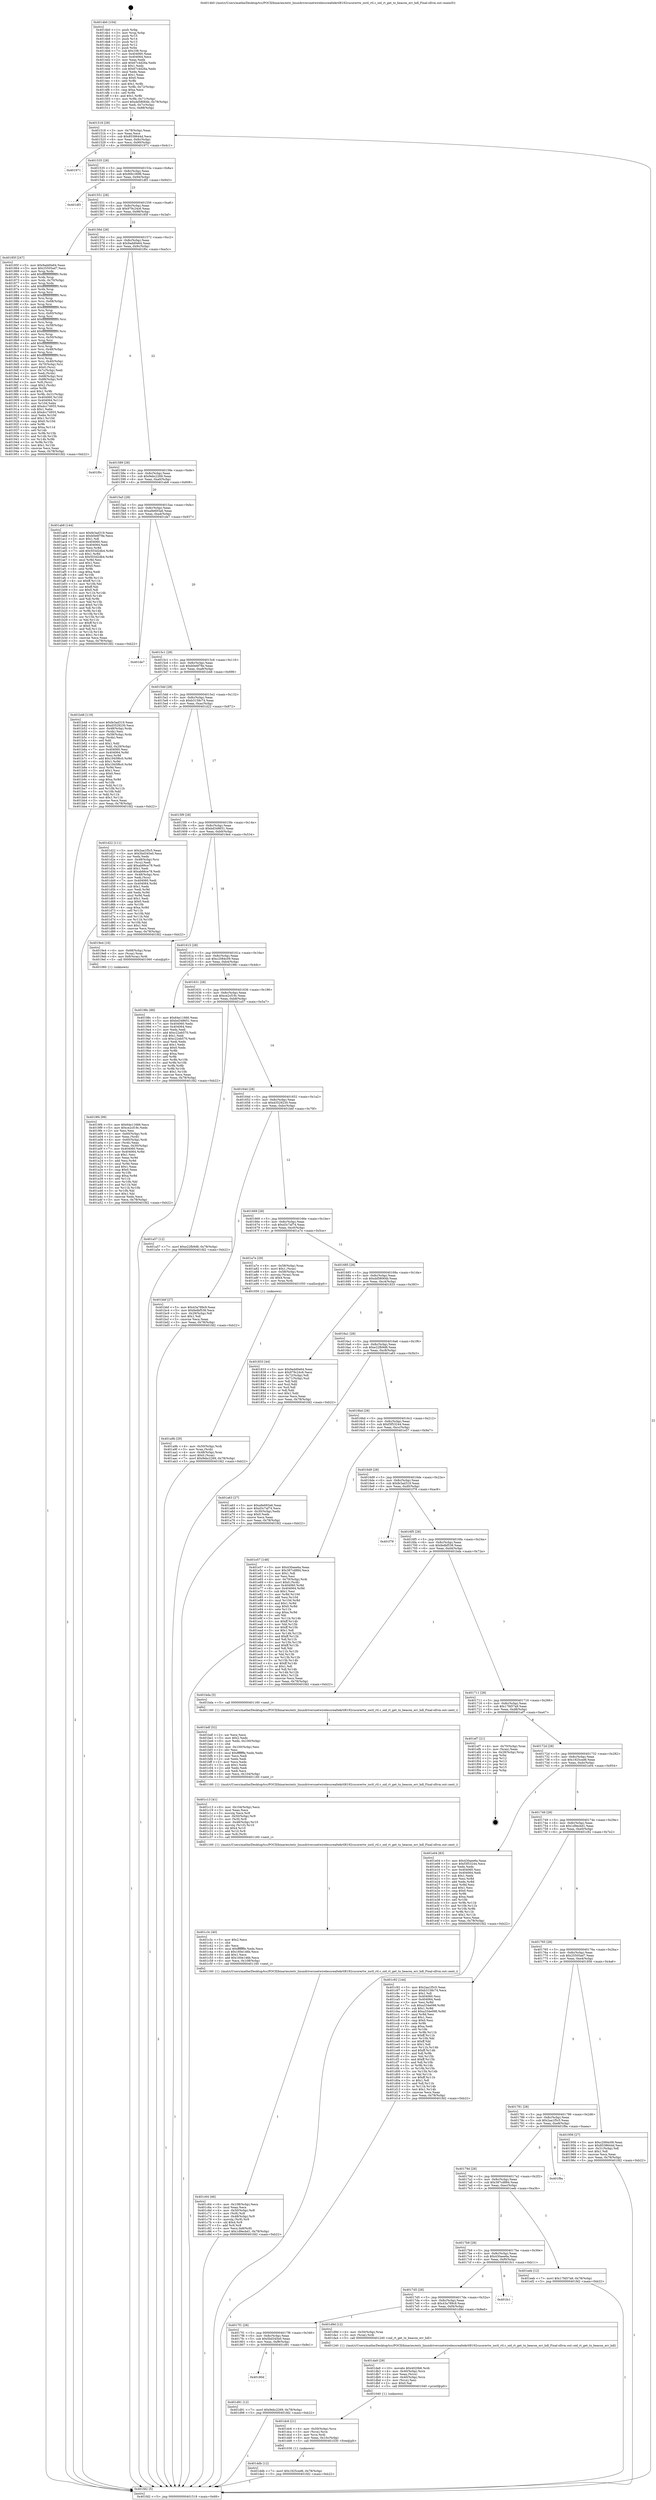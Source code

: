digraph "0x4014b0" {
  label = "0x4014b0 (/mnt/c/Users/mathe/Desktop/tcc/POCII/binaries/extr_linuxdriversnetwirelessrealtekrtl8192cucorertw_ioctl_rtl.c_oid_rt_get_tx_beacon_err_hdl_Final-ollvm.out::main(0))"
  labelloc = "t"
  node[shape=record]

  Entry [label="",width=0.3,height=0.3,shape=circle,fillcolor=black,style=filled]
  "0x401518" [label="{
     0x401518 [29]\l
     | [instrs]\l
     &nbsp;&nbsp;0x401518 \<+3\>: mov -0x78(%rbp),%eax\l
     &nbsp;&nbsp;0x40151b \<+2\>: mov %eax,%ecx\l
     &nbsp;&nbsp;0x40151d \<+6\>: sub $0x8538644d,%ecx\l
     &nbsp;&nbsp;0x401523 \<+6\>: mov %eax,-0x8c(%rbp)\l
     &nbsp;&nbsp;0x401529 \<+6\>: mov %ecx,-0x90(%rbp)\l
     &nbsp;&nbsp;0x40152f \<+6\>: je 0000000000401971 \<main+0x4c1\>\l
  }"]
  "0x401971" [label="{
     0x401971\l
  }", style=dashed]
  "0x401535" [label="{
     0x401535 [28]\l
     | [instrs]\l
     &nbsp;&nbsp;0x401535 \<+5\>: jmp 000000000040153a \<main+0x8a\>\l
     &nbsp;&nbsp;0x40153a \<+6\>: mov -0x8c(%rbp),%eax\l
     &nbsp;&nbsp;0x401540 \<+5\>: sub $0x90b190f6,%eax\l
     &nbsp;&nbsp;0x401545 \<+6\>: mov %eax,-0x94(%rbp)\l
     &nbsp;&nbsp;0x40154b \<+6\>: je 0000000000401df3 \<main+0x943\>\l
  }"]
  Exit [label="",width=0.3,height=0.3,shape=circle,fillcolor=black,style=filled,peripheries=2]
  "0x401df3" [label="{
     0x401df3\l
  }", style=dashed]
  "0x401551" [label="{
     0x401551 [28]\l
     | [instrs]\l
     &nbsp;&nbsp;0x401551 \<+5\>: jmp 0000000000401556 \<main+0xa6\>\l
     &nbsp;&nbsp;0x401556 \<+6\>: mov -0x8c(%rbp),%eax\l
     &nbsp;&nbsp;0x40155c \<+5\>: sub $0x979c24c6,%eax\l
     &nbsp;&nbsp;0x401561 \<+6\>: mov %eax,-0x98(%rbp)\l
     &nbsp;&nbsp;0x401567 \<+6\>: je 000000000040185f \<main+0x3af\>\l
  }"]
  "0x401ddb" [label="{
     0x401ddb [12]\l
     | [instrs]\l
     &nbsp;&nbsp;0x401ddb \<+7\>: movl $0x1925ced6,-0x78(%rbp)\l
     &nbsp;&nbsp;0x401de2 \<+5\>: jmp 0000000000401fd2 \<main+0xb22\>\l
  }"]
  "0x40185f" [label="{
     0x40185f [247]\l
     | [instrs]\l
     &nbsp;&nbsp;0x40185f \<+5\>: mov $0x9add0e64,%eax\l
     &nbsp;&nbsp;0x401864 \<+5\>: mov $0x25505ad7,%ecx\l
     &nbsp;&nbsp;0x401869 \<+3\>: mov %rsp,%rdx\l
     &nbsp;&nbsp;0x40186c \<+4\>: add $0xfffffffffffffff0,%rdx\l
     &nbsp;&nbsp;0x401870 \<+3\>: mov %rdx,%rsp\l
     &nbsp;&nbsp;0x401873 \<+4\>: mov %rdx,-0x70(%rbp)\l
     &nbsp;&nbsp;0x401877 \<+3\>: mov %rsp,%rdx\l
     &nbsp;&nbsp;0x40187a \<+4\>: add $0xfffffffffffffff0,%rdx\l
     &nbsp;&nbsp;0x40187e \<+3\>: mov %rdx,%rsp\l
     &nbsp;&nbsp;0x401881 \<+3\>: mov %rsp,%rsi\l
     &nbsp;&nbsp;0x401884 \<+4\>: add $0xfffffffffffffff0,%rsi\l
     &nbsp;&nbsp;0x401888 \<+3\>: mov %rsi,%rsp\l
     &nbsp;&nbsp;0x40188b \<+4\>: mov %rsi,-0x68(%rbp)\l
     &nbsp;&nbsp;0x40188f \<+3\>: mov %rsp,%rsi\l
     &nbsp;&nbsp;0x401892 \<+4\>: add $0xfffffffffffffff0,%rsi\l
     &nbsp;&nbsp;0x401896 \<+3\>: mov %rsi,%rsp\l
     &nbsp;&nbsp;0x401899 \<+4\>: mov %rsi,-0x60(%rbp)\l
     &nbsp;&nbsp;0x40189d \<+3\>: mov %rsp,%rsi\l
     &nbsp;&nbsp;0x4018a0 \<+4\>: add $0xfffffffffffffff0,%rsi\l
     &nbsp;&nbsp;0x4018a4 \<+3\>: mov %rsi,%rsp\l
     &nbsp;&nbsp;0x4018a7 \<+4\>: mov %rsi,-0x58(%rbp)\l
     &nbsp;&nbsp;0x4018ab \<+3\>: mov %rsp,%rsi\l
     &nbsp;&nbsp;0x4018ae \<+4\>: add $0xfffffffffffffff0,%rsi\l
     &nbsp;&nbsp;0x4018b2 \<+3\>: mov %rsi,%rsp\l
     &nbsp;&nbsp;0x4018b5 \<+4\>: mov %rsi,-0x50(%rbp)\l
     &nbsp;&nbsp;0x4018b9 \<+3\>: mov %rsp,%rsi\l
     &nbsp;&nbsp;0x4018bc \<+4\>: add $0xfffffffffffffff0,%rsi\l
     &nbsp;&nbsp;0x4018c0 \<+3\>: mov %rsi,%rsp\l
     &nbsp;&nbsp;0x4018c3 \<+4\>: mov %rsi,-0x48(%rbp)\l
     &nbsp;&nbsp;0x4018c7 \<+3\>: mov %rsp,%rsi\l
     &nbsp;&nbsp;0x4018ca \<+4\>: add $0xfffffffffffffff0,%rsi\l
     &nbsp;&nbsp;0x4018ce \<+3\>: mov %rsi,%rsp\l
     &nbsp;&nbsp;0x4018d1 \<+4\>: mov %rsi,-0x40(%rbp)\l
     &nbsp;&nbsp;0x4018d5 \<+4\>: mov -0x70(%rbp),%rsi\l
     &nbsp;&nbsp;0x4018d9 \<+6\>: movl $0x0,(%rsi)\l
     &nbsp;&nbsp;0x4018df \<+3\>: mov -0x7c(%rbp),%edi\l
     &nbsp;&nbsp;0x4018e2 \<+2\>: mov %edi,(%rdx)\l
     &nbsp;&nbsp;0x4018e4 \<+4\>: mov -0x68(%rbp),%rsi\l
     &nbsp;&nbsp;0x4018e8 \<+7\>: mov -0x88(%rbp),%r8\l
     &nbsp;&nbsp;0x4018ef \<+3\>: mov %r8,(%rsi)\l
     &nbsp;&nbsp;0x4018f2 \<+3\>: cmpl $0x2,(%rdx)\l
     &nbsp;&nbsp;0x4018f5 \<+4\>: setne %r9b\l
     &nbsp;&nbsp;0x4018f9 \<+4\>: and $0x1,%r9b\l
     &nbsp;&nbsp;0x4018fd \<+4\>: mov %r9b,-0x31(%rbp)\l
     &nbsp;&nbsp;0x401901 \<+8\>: mov 0x404060,%r10d\l
     &nbsp;&nbsp;0x401909 \<+8\>: mov 0x404064,%r11d\l
     &nbsp;&nbsp;0x401911 \<+3\>: mov %r10d,%ebx\l
     &nbsp;&nbsp;0x401914 \<+6\>: add $0xdcc74955,%ebx\l
     &nbsp;&nbsp;0x40191a \<+3\>: sub $0x1,%ebx\l
     &nbsp;&nbsp;0x40191d \<+6\>: sub $0xdcc74955,%ebx\l
     &nbsp;&nbsp;0x401923 \<+4\>: imul %ebx,%r10d\l
     &nbsp;&nbsp;0x401927 \<+4\>: and $0x1,%r10d\l
     &nbsp;&nbsp;0x40192b \<+4\>: cmp $0x0,%r10d\l
     &nbsp;&nbsp;0x40192f \<+4\>: sete %r9b\l
     &nbsp;&nbsp;0x401933 \<+4\>: cmp $0xa,%r11d\l
     &nbsp;&nbsp;0x401937 \<+4\>: setl %r14b\l
     &nbsp;&nbsp;0x40193b \<+3\>: mov %r9b,%r15b\l
     &nbsp;&nbsp;0x40193e \<+3\>: and %r14b,%r15b\l
     &nbsp;&nbsp;0x401941 \<+3\>: xor %r14b,%r9b\l
     &nbsp;&nbsp;0x401944 \<+3\>: or %r9b,%r15b\l
     &nbsp;&nbsp;0x401947 \<+4\>: test $0x1,%r15b\l
     &nbsp;&nbsp;0x40194b \<+3\>: cmovne %ecx,%eax\l
     &nbsp;&nbsp;0x40194e \<+3\>: mov %eax,-0x78(%rbp)\l
     &nbsp;&nbsp;0x401951 \<+5\>: jmp 0000000000401fd2 \<main+0xb22\>\l
  }"]
  "0x40156d" [label="{
     0x40156d [28]\l
     | [instrs]\l
     &nbsp;&nbsp;0x40156d \<+5\>: jmp 0000000000401572 \<main+0xc2\>\l
     &nbsp;&nbsp;0x401572 \<+6\>: mov -0x8c(%rbp),%eax\l
     &nbsp;&nbsp;0x401578 \<+5\>: sub $0x9add0e64,%eax\l
     &nbsp;&nbsp;0x40157d \<+6\>: mov %eax,-0x9c(%rbp)\l
     &nbsp;&nbsp;0x401583 \<+6\>: je 0000000000401f0c \<main+0xa5c\>\l
  }"]
  "0x401dc6" [label="{
     0x401dc6 [21]\l
     | [instrs]\l
     &nbsp;&nbsp;0x401dc6 \<+4\>: mov -0x50(%rbp),%rcx\l
     &nbsp;&nbsp;0x401dca \<+3\>: mov (%rcx),%rcx\l
     &nbsp;&nbsp;0x401dcd \<+3\>: mov %rcx,%rdi\l
     &nbsp;&nbsp;0x401dd0 \<+6\>: mov %eax,-0x10c(%rbp)\l
     &nbsp;&nbsp;0x401dd6 \<+5\>: call 0000000000401030 \<free@plt\>\l
     | [calls]\l
     &nbsp;&nbsp;0x401030 \{1\} (unknown)\l
  }"]
  "0x401f0c" [label="{
     0x401f0c\l
  }", style=dashed]
  "0x401589" [label="{
     0x401589 [28]\l
     | [instrs]\l
     &nbsp;&nbsp;0x401589 \<+5\>: jmp 000000000040158e \<main+0xde\>\l
     &nbsp;&nbsp;0x40158e \<+6\>: mov -0x8c(%rbp),%eax\l
     &nbsp;&nbsp;0x401594 \<+5\>: sub $0x9ebc2269,%eax\l
     &nbsp;&nbsp;0x401599 \<+6\>: mov %eax,-0xa0(%rbp)\l
     &nbsp;&nbsp;0x40159f \<+6\>: je 0000000000401ab8 \<main+0x608\>\l
  }"]
  "0x401da9" [label="{
     0x401da9 [29]\l
     | [instrs]\l
     &nbsp;&nbsp;0x401da9 \<+10\>: movabs $0x4020b6,%rdi\l
     &nbsp;&nbsp;0x401db3 \<+4\>: mov -0x40(%rbp),%rcx\l
     &nbsp;&nbsp;0x401db7 \<+2\>: mov %eax,(%rcx)\l
     &nbsp;&nbsp;0x401db9 \<+4\>: mov -0x40(%rbp),%rcx\l
     &nbsp;&nbsp;0x401dbd \<+2\>: mov (%rcx),%esi\l
     &nbsp;&nbsp;0x401dbf \<+2\>: mov $0x0,%al\l
     &nbsp;&nbsp;0x401dc1 \<+5\>: call 0000000000401040 \<printf@plt\>\l
     | [calls]\l
     &nbsp;&nbsp;0x401040 \{1\} (unknown)\l
  }"]
  "0x401ab8" [label="{
     0x401ab8 [144]\l
     | [instrs]\l
     &nbsp;&nbsp;0x401ab8 \<+5\>: mov $0xfe3ad319,%eax\l
     &nbsp;&nbsp;0x401abd \<+5\>: mov $0xb0e6f78e,%ecx\l
     &nbsp;&nbsp;0x401ac2 \<+2\>: mov $0x1,%dl\l
     &nbsp;&nbsp;0x401ac4 \<+7\>: mov 0x404060,%esi\l
     &nbsp;&nbsp;0x401acb \<+7\>: mov 0x404064,%edi\l
     &nbsp;&nbsp;0x401ad2 \<+3\>: mov %esi,%r8d\l
     &nbsp;&nbsp;0x401ad5 \<+7\>: add $0x503d2db4,%r8d\l
     &nbsp;&nbsp;0x401adc \<+4\>: sub $0x1,%r8d\l
     &nbsp;&nbsp;0x401ae0 \<+7\>: sub $0x503d2db4,%r8d\l
     &nbsp;&nbsp;0x401ae7 \<+4\>: imul %r8d,%esi\l
     &nbsp;&nbsp;0x401aeb \<+3\>: and $0x1,%esi\l
     &nbsp;&nbsp;0x401aee \<+3\>: cmp $0x0,%esi\l
     &nbsp;&nbsp;0x401af1 \<+4\>: sete %r9b\l
     &nbsp;&nbsp;0x401af5 \<+3\>: cmp $0xa,%edi\l
     &nbsp;&nbsp;0x401af8 \<+4\>: setl %r10b\l
     &nbsp;&nbsp;0x401afc \<+3\>: mov %r9b,%r11b\l
     &nbsp;&nbsp;0x401aff \<+4\>: xor $0xff,%r11b\l
     &nbsp;&nbsp;0x401b03 \<+3\>: mov %r10b,%bl\l
     &nbsp;&nbsp;0x401b06 \<+3\>: xor $0xff,%bl\l
     &nbsp;&nbsp;0x401b09 \<+3\>: xor $0x0,%dl\l
     &nbsp;&nbsp;0x401b0c \<+3\>: mov %r11b,%r14b\l
     &nbsp;&nbsp;0x401b0f \<+4\>: and $0x0,%r14b\l
     &nbsp;&nbsp;0x401b13 \<+3\>: and %dl,%r9b\l
     &nbsp;&nbsp;0x401b16 \<+3\>: mov %bl,%r15b\l
     &nbsp;&nbsp;0x401b19 \<+4\>: and $0x0,%r15b\l
     &nbsp;&nbsp;0x401b1d \<+3\>: and %dl,%r10b\l
     &nbsp;&nbsp;0x401b20 \<+3\>: or %r9b,%r14b\l
     &nbsp;&nbsp;0x401b23 \<+3\>: or %r10b,%r15b\l
     &nbsp;&nbsp;0x401b26 \<+3\>: xor %r15b,%r14b\l
     &nbsp;&nbsp;0x401b29 \<+3\>: or %bl,%r11b\l
     &nbsp;&nbsp;0x401b2c \<+4\>: xor $0xff,%r11b\l
     &nbsp;&nbsp;0x401b30 \<+3\>: or $0x0,%dl\l
     &nbsp;&nbsp;0x401b33 \<+3\>: and %dl,%r11b\l
     &nbsp;&nbsp;0x401b36 \<+3\>: or %r11b,%r14b\l
     &nbsp;&nbsp;0x401b39 \<+4\>: test $0x1,%r14b\l
     &nbsp;&nbsp;0x401b3d \<+3\>: cmovne %ecx,%eax\l
     &nbsp;&nbsp;0x401b40 \<+3\>: mov %eax,-0x78(%rbp)\l
     &nbsp;&nbsp;0x401b43 \<+5\>: jmp 0000000000401fd2 \<main+0xb22\>\l
  }"]
  "0x4015a5" [label="{
     0x4015a5 [28]\l
     | [instrs]\l
     &nbsp;&nbsp;0x4015a5 \<+5\>: jmp 00000000004015aa \<main+0xfa\>\l
     &nbsp;&nbsp;0x4015aa \<+6\>: mov -0x8c(%rbp),%eax\l
     &nbsp;&nbsp;0x4015b0 \<+5\>: sub $0xa9e693a6,%eax\l
     &nbsp;&nbsp;0x4015b5 \<+6\>: mov %eax,-0xa4(%rbp)\l
     &nbsp;&nbsp;0x4015bb \<+6\>: je 0000000000401de7 \<main+0x937\>\l
  }"]
  "0x40180d" [label="{
     0x40180d\l
  }", style=dashed]
  "0x401de7" [label="{
     0x401de7\l
  }", style=dashed]
  "0x4015c1" [label="{
     0x4015c1 [28]\l
     | [instrs]\l
     &nbsp;&nbsp;0x4015c1 \<+5\>: jmp 00000000004015c6 \<main+0x116\>\l
     &nbsp;&nbsp;0x4015c6 \<+6\>: mov -0x8c(%rbp),%eax\l
     &nbsp;&nbsp;0x4015cc \<+5\>: sub $0xb0e6f78e,%eax\l
     &nbsp;&nbsp;0x4015d1 \<+6\>: mov %eax,-0xa8(%rbp)\l
     &nbsp;&nbsp;0x4015d7 \<+6\>: je 0000000000401b48 \<main+0x698\>\l
  }"]
  "0x401d91" [label="{
     0x401d91 [12]\l
     | [instrs]\l
     &nbsp;&nbsp;0x401d91 \<+7\>: movl $0x9ebc2269,-0x78(%rbp)\l
     &nbsp;&nbsp;0x401d98 \<+5\>: jmp 0000000000401fd2 \<main+0xb22\>\l
  }"]
  "0x401b48" [label="{
     0x401b48 [119]\l
     | [instrs]\l
     &nbsp;&nbsp;0x401b48 \<+5\>: mov $0xfe3ad319,%eax\l
     &nbsp;&nbsp;0x401b4d \<+5\>: mov $0xd3529230,%ecx\l
     &nbsp;&nbsp;0x401b52 \<+4\>: mov -0x48(%rbp),%rdx\l
     &nbsp;&nbsp;0x401b56 \<+2\>: mov (%rdx),%esi\l
     &nbsp;&nbsp;0x401b58 \<+4\>: mov -0x58(%rbp),%rdx\l
     &nbsp;&nbsp;0x401b5c \<+2\>: cmp (%rdx),%esi\l
     &nbsp;&nbsp;0x401b5e \<+4\>: setl %dil\l
     &nbsp;&nbsp;0x401b62 \<+4\>: and $0x1,%dil\l
     &nbsp;&nbsp;0x401b66 \<+4\>: mov %dil,-0x29(%rbp)\l
     &nbsp;&nbsp;0x401b6a \<+7\>: mov 0x404060,%esi\l
     &nbsp;&nbsp;0x401b71 \<+8\>: mov 0x404064,%r8d\l
     &nbsp;&nbsp;0x401b79 \<+3\>: mov %esi,%r9d\l
     &nbsp;&nbsp;0x401b7c \<+7\>: add $0x1945f6c0,%r9d\l
     &nbsp;&nbsp;0x401b83 \<+4\>: sub $0x1,%r9d\l
     &nbsp;&nbsp;0x401b87 \<+7\>: sub $0x1945f6c0,%r9d\l
     &nbsp;&nbsp;0x401b8e \<+4\>: imul %r9d,%esi\l
     &nbsp;&nbsp;0x401b92 \<+3\>: and $0x1,%esi\l
     &nbsp;&nbsp;0x401b95 \<+3\>: cmp $0x0,%esi\l
     &nbsp;&nbsp;0x401b98 \<+4\>: sete %dil\l
     &nbsp;&nbsp;0x401b9c \<+4\>: cmp $0xa,%r8d\l
     &nbsp;&nbsp;0x401ba0 \<+4\>: setl %r10b\l
     &nbsp;&nbsp;0x401ba4 \<+3\>: mov %dil,%r11b\l
     &nbsp;&nbsp;0x401ba7 \<+3\>: and %r10b,%r11b\l
     &nbsp;&nbsp;0x401baa \<+3\>: xor %r10b,%dil\l
     &nbsp;&nbsp;0x401bad \<+3\>: or %dil,%r11b\l
     &nbsp;&nbsp;0x401bb0 \<+4\>: test $0x1,%r11b\l
     &nbsp;&nbsp;0x401bb4 \<+3\>: cmovne %ecx,%eax\l
     &nbsp;&nbsp;0x401bb7 \<+3\>: mov %eax,-0x78(%rbp)\l
     &nbsp;&nbsp;0x401bba \<+5\>: jmp 0000000000401fd2 \<main+0xb22\>\l
  }"]
  "0x4015dd" [label="{
     0x4015dd [28]\l
     | [instrs]\l
     &nbsp;&nbsp;0x4015dd \<+5\>: jmp 00000000004015e2 \<main+0x132\>\l
     &nbsp;&nbsp;0x4015e2 \<+6\>: mov -0x8c(%rbp),%eax\l
     &nbsp;&nbsp;0x4015e8 \<+5\>: sub $0xb3158c74,%eax\l
     &nbsp;&nbsp;0x4015ed \<+6\>: mov %eax,-0xac(%rbp)\l
     &nbsp;&nbsp;0x4015f3 \<+6\>: je 0000000000401d22 \<main+0x872\>\l
  }"]
  "0x4017f1" [label="{
     0x4017f1 [28]\l
     | [instrs]\l
     &nbsp;&nbsp;0x4017f1 \<+5\>: jmp 00000000004017f6 \<main+0x346\>\l
     &nbsp;&nbsp;0x4017f6 \<+6\>: mov -0x8c(%rbp),%eax\l
     &nbsp;&nbsp;0x4017fc \<+5\>: sub $0x5bd345e0,%eax\l
     &nbsp;&nbsp;0x401801 \<+6\>: mov %eax,-0xf8(%rbp)\l
     &nbsp;&nbsp;0x401807 \<+6\>: je 0000000000401d91 \<main+0x8e1\>\l
  }"]
  "0x401d22" [label="{
     0x401d22 [111]\l
     | [instrs]\l
     &nbsp;&nbsp;0x401d22 \<+5\>: mov $0x2aa1f5c5,%eax\l
     &nbsp;&nbsp;0x401d27 \<+5\>: mov $0x5bd345e0,%ecx\l
     &nbsp;&nbsp;0x401d2c \<+2\>: xor %edx,%edx\l
     &nbsp;&nbsp;0x401d2e \<+4\>: mov -0x48(%rbp),%rsi\l
     &nbsp;&nbsp;0x401d32 \<+2\>: mov (%rsi),%edi\l
     &nbsp;&nbsp;0x401d34 \<+6\>: add $0xab66ce78,%edi\l
     &nbsp;&nbsp;0x401d3a \<+3\>: add $0x1,%edi\l
     &nbsp;&nbsp;0x401d3d \<+6\>: sub $0xab66ce78,%edi\l
     &nbsp;&nbsp;0x401d43 \<+4\>: mov -0x48(%rbp),%rsi\l
     &nbsp;&nbsp;0x401d47 \<+2\>: mov %edi,(%rsi)\l
     &nbsp;&nbsp;0x401d49 \<+7\>: mov 0x404060,%edi\l
     &nbsp;&nbsp;0x401d50 \<+8\>: mov 0x404064,%r8d\l
     &nbsp;&nbsp;0x401d58 \<+3\>: sub $0x1,%edx\l
     &nbsp;&nbsp;0x401d5b \<+3\>: mov %edi,%r9d\l
     &nbsp;&nbsp;0x401d5e \<+3\>: add %edx,%r9d\l
     &nbsp;&nbsp;0x401d61 \<+4\>: imul %r9d,%edi\l
     &nbsp;&nbsp;0x401d65 \<+3\>: and $0x1,%edi\l
     &nbsp;&nbsp;0x401d68 \<+3\>: cmp $0x0,%edi\l
     &nbsp;&nbsp;0x401d6b \<+4\>: sete %r10b\l
     &nbsp;&nbsp;0x401d6f \<+4\>: cmp $0xa,%r8d\l
     &nbsp;&nbsp;0x401d73 \<+4\>: setl %r11b\l
     &nbsp;&nbsp;0x401d77 \<+3\>: mov %r10b,%bl\l
     &nbsp;&nbsp;0x401d7a \<+3\>: and %r11b,%bl\l
     &nbsp;&nbsp;0x401d7d \<+3\>: xor %r11b,%r10b\l
     &nbsp;&nbsp;0x401d80 \<+3\>: or %r10b,%bl\l
     &nbsp;&nbsp;0x401d83 \<+3\>: test $0x1,%bl\l
     &nbsp;&nbsp;0x401d86 \<+3\>: cmovne %ecx,%eax\l
     &nbsp;&nbsp;0x401d89 \<+3\>: mov %eax,-0x78(%rbp)\l
     &nbsp;&nbsp;0x401d8c \<+5\>: jmp 0000000000401fd2 \<main+0xb22\>\l
  }"]
  "0x4015f9" [label="{
     0x4015f9 [28]\l
     | [instrs]\l
     &nbsp;&nbsp;0x4015f9 \<+5\>: jmp 00000000004015fe \<main+0x14e\>\l
     &nbsp;&nbsp;0x4015fe \<+6\>: mov -0x8c(%rbp),%eax\l
     &nbsp;&nbsp;0x401604 \<+5\>: sub $0xbd348651,%eax\l
     &nbsp;&nbsp;0x401609 \<+6\>: mov %eax,-0xb0(%rbp)\l
     &nbsp;&nbsp;0x40160f \<+6\>: je 00000000004019e4 \<main+0x534\>\l
  }"]
  "0x401d9d" [label="{
     0x401d9d [12]\l
     | [instrs]\l
     &nbsp;&nbsp;0x401d9d \<+4\>: mov -0x50(%rbp),%rax\l
     &nbsp;&nbsp;0x401da1 \<+3\>: mov (%rax),%rdi\l
     &nbsp;&nbsp;0x401da4 \<+5\>: call 0000000000401240 \<oid_rt_get_tx_beacon_err_hdl\>\l
     | [calls]\l
     &nbsp;&nbsp;0x401240 \{1\} (/mnt/c/Users/mathe/Desktop/tcc/POCII/binaries/extr_linuxdriversnetwirelessrealtekrtl8192cucorertw_ioctl_rtl.c_oid_rt_get_tx_beacon_err_hdl_Final-ollvm.out::oid_rt_get_tx_beacon_err_hdl)\l
  }"]
  "0x4019e4" [label="{
     0x4019e4 [16]\l
     | [instrs]\l
     &nbsp;&nbsp;0x4019e4 \<+4\>: mov -0x68(%rbp),%rax\l
     &nbsp;&nbsp;0x4019e8 \<+3\>: mov (%rax),%rax\l
     &nbsp;&nbsp;0x4019eb \<+4\>: mov 0x8(%rax),%rdi\l
     &nbsp;&nbsp;0x4019ef \<+5\>: call 0000000000401060 \<atoi@plt\>\l
     | [calls]\l
     &nbsp;&nbsp;0x401060 \{1\} (unknown)\l
  }"]
  "0x401615" [label="{
     0x401615 [28]\l
     | [instrs]\l
     &nbsp;&nbsp;0x401615 \<+5\>: jmp 000000000040161a \<main+0x16a\>\l
     &nbsp;&nbsp;0x40161a \<+6\>: mov -0x8c(%rbp),%eax\l
     &nbsp;&nbsp;0x401620 \<+5\>: sub $0xc2084c09,%eax\l
     &nbsp;&nbsp;0x401625 \<+6\>: mov %eax,-0xb4(%rbp)\l
     &nbsp;&nbsp;0x40162b \<+6\>: je 000000000040198c \<main+0x4dc\>\l
  }"]
  "0x4017d5" [label="{
     0x4017d5 [28]\l
     | [instrs]\l
     &nbsp;&nbsp;0x4017d5 \<+5\>: jmp 00000000004017da \<main+0x32a\>\l
     &nbsp;&nbsp;0x4017da \<+6\>: mov -0x8c(%rbp),%eax\l
     &nbsp;&nbsp;0x4017e0 \<+5\>: sub $0x43a789c9,%eax\l
     &nbsp;&nbsp;0x4017e5 \<+6\>: mov %eax,-0xf4(%rbp)\l
     &nbsp;&nbsp;0x4017eb \<+6\>: je 0000000000401d9d \<main+0x8ed\>\l
  }"]
  "0x40198c" [label="{
     0x40198c [88]\l
     | [instrs]\l
     &nbsp;&nbsp;0x40198c \<+5\>: mov $0x64e11666,%eax\l
     &nbsp;&nbsp;0x401991 \<+5\>: mov $0xbd348651,%ecx\l
     &nbsp;&nbsp;0x401996 \<+7\>: mov 0x404060,%edx\l
     &nbsp;&nbsp;0x40199d \<+7\>: mov 0x404064,%esi\l
     &nbsp;&nbsp;0x4019a4 \<+2\>: mov %edx,%edi\l
     &nbsp;&nbsp;0x4019a6 \<+6\>: add $0xc22eb570,%edi\l
     &nbsp;&nbsp;0x4019ac \<+3\>: sub $0x1,%edi\l
     &nbsp;&nbsp;0x4019af \<+6\>: sub $0xc22eb570,%edi\l
     &nbsp;&nbsp;0x4019b5 \<+3\>: imul %edi,%edx\l
     &nbsp;&nbsp;0x4019b8 \<+3\>: and $0x1,%edx\l
     &nbsp;&nbsp;0x4019bb \<+3\>: cmp $0x0,%edx\l
     &nbsp;&nbsp;0x4019be \<+4\>: sete %r8b\l
     &nbsp;&nbsp;0x4019c2 \<+3\>: cmp $0xa,%esi\l
     &nbsp;&nbsp;0x4019c5 \<+4\>: setl %r9b\l
     &nbsp;&nbsp;0x4019c9 \<+3\>: mov %r8b,%r10b\l
     &nbsp;&nbsp;0x4019cc \<+3\>: and %r9b,%r10b\l
     &nbsp;&nbsp;0x4019cf \<+3\>: xor %r9b,%r8b\l
     &nbsp;&nbsp;0x4019d2 \<+3\>: or %r8b,%r10b\l
     &nbsp;&nbsp;0x4019d5 \<+4\>: test $0x1,%r10b\l
     &nbsp;&nbsp;0x4019d9 \<+3\>: cmovne %ecx,%eax\l
     &nbsp;&nbsp;0x4019dc \<+3\>: mov %eax,-0x78(%rbp)\l
     &nbsp;&nbsp;0x4019df \<+5\>: jmp 0000000000401fd2 \<main+0xb22\>\l
  }"]
  "0x401631" [label="{
     0x401631 [28]\l
     | [instrs]\l
     &nbsp;&nbsp;0x401631 \<+5\>: jmp 0000000000401636 \<main+0x186\>\l
     &nbsp;&nbsp;0x401636 \<+6\>: mov -0x8c(%rbp),%eax\l
     &nbsp;&nbsp;0x40163c \<+5\>: sub $0xce2cf19c,%eax\l
     &nbsp;&nbsp;0x401641 \<+6\>: mov %eax,-0xb8(%rbp)\l
     &nbsp;&nbsp;0x401647 \<+6\>: je 0000000000401a57 \<main+0x5a7\>\l
  }"]
  "0x401fc1" [label="{
     0x401fc1\l
  }", style=dashed]
  "0x401a57" [label="{
     0x401a57 [12]\l
     | [instrs]\l
     &nbsp;&nbsp;0x401a57 \<+7\>: movl $0xe22fb9d8,-0x78(%rbp)\l
     &nbsp;&nbsp;0x401a5e \<+5\>: jmp 0000000000401fd2 \<main+0xb22\>\l
  }"]
  "0x40164d" [label="{
     0x40164d [28]\l
     | [instrs]\l
     &nbsp;&nbsp;0x40164d \<+5\>: jmp 0000000000401652 \<main+0x1a2\>\l
     &nbsp;&nbsp;0x401652 \<+6\>: mov -0x8c(%rbp),%eax\l
     &nbsp;&nbsp;0x401658 \<+5\>: sub $0xd3529230,%eax\l
     &nbsp;&nbsp;0x40165d \<+6\>: mov %eax,-0xbc(%rbp)\l
     &nbsp;&nbsp;0x401663 \<+6\>: je 0000000000401bbf \<main+0x70f\>\l
  }"]
  "0x4017b9" [label="{
     0x4017b9 [28]\l
     | [instrs]\l
     &nbsp;&nbsp;0x4017b9 \<+5\>: jmp 00000000004017be \<main+0x30e\>\l
     &nbsp;&nbsp;0x4017be \<+6\>: mov -0x8c(%rbp),%eax\l
     &nbsp;&nbsp;0x4017c4 \<+5\>: sub $0x430aee6a,%eax\l
     &nbsp;&nbsp;0x4017c9 \<+6\>: mov %eax,-0xf0(%rbp)\l
     &nbsp;&nbsp;0x4017cf \<+6\>: je 0000000000401fc1 \<main+0xb11\>\l
  }"]
  "0x401bbf" [label="{
     0x401bbf [27]\l
     | [instrs]\l
     &nbsp;&nbsp;0x401bbf \<+5\>: mov $0x43a789c9,%eax\l
     &nbsp;&nbsp;0x401bc4 \<+5\>: mov $0xfedbf538,%ecx\l
     &nbsp;&nbsp;0x401bc9 \<+3\>: mov -0x29(%rbp),%dl\l
     &nbsp;&nbsp;0x401bcc \<+3\>: test $0x1,%dl\l
     &nbsp;&nbsp;0x401bcf \<+3\>: cmovne %ecx,%eax\l
     &nbsp;&nbsp;0x401bd2 \<+3\>: mov %eax,-0x78(%rbp)\l
     &nbsp;&nbsp;0x401bd5 \<+5\>: jmp 0000000000401fd2 \<main+0xb22\>\l
  }"]
  "0x401669" [label="{
     0x401669 [28]\l
     | [instrs]\l
     &nbsp;&nbsp;0x401669 \<+5\>: jmp 000000000040166e \<main+0x1be\>\l
     &nbsp;&nbsp;0x40166e \<+6\>: mov -0x8c(%rbp),%eax\l
     &nbsp;&nbsp;0x401674 \<+5\>: sub $0xd3c7af74,%eax\l
     &nbsp;&nbsp;0x401679 \<+6\>: mov %eax,-0xc0(%rbp)\l
     &nbsp;&nbsp;0x40167f \<+6\>: je 0000000000401a7e \<main+0x5ce\>\l
  }"]
  "0x401eeb" [label="{
     0x401eeb [12]\l
     | [instrs]\l
     &nbsp;&nbsp;0x401eeb \<+7\>: movl $0x17fd57a9,-0x78(%rbp)\l
     &nbsp;&nbsp;0x401ef2 \<+5\>: jmp 0000000000401fd2 \<main+0xb22\>\l
  }"]
  "0x401a7e" [label="{
     0x401a7e [29]\l
     | [instrs]\l
     &nbsp;&nbsp;0x401a7e \<+4\>: mov -0x58(%rbp),%rax\l
     &nbsp;&nbsp;0x401a82 \<+6\>: movl $0x1,(%rax)\l
     &nbsp;&nbsp;0x401a88 \<+4\>: mov -0x58(%rbp),%rax\l
     &nbsp;&nbsp;0x401a8c \<+3\>: movslq (%rax),%rax\l
     &nbsp;&nbsp;0x401a8f \<+4\>: shl $0x4,%rax\l
     &nbsp;&nbsp;0x401a93 \<+3\>: mov %rax,%rdi\l
     &nbsp;&nbsp;0x401a96 \<+5\>: call 0000000000401050 \<malloc@plt\>\l
     | [calls]\l
     &nbsp;&nbsp;0x401050 \{1\} (unknown)\l
  }"]
  "0x401685" [label="{
     0x401685 [28]\l
     | [instrs]\l
     &nbsp;&nbsp;0x401685 \<+5\>: jmp 000000000040168a \<main+0x1da\>\l
     &nbsp;&nbsp;0x40168a \<+6\>: mov -0x8c(%rbp),%eax\l
     &nbsp;&nbsp;0x401690 \<+5\>: sub $0xdd58064b,%eax\l
     &nbsp;&nbsp;0x401695 \<+6\>: mov %eax,-0xc4(%rbp)\l
     &nbsp;&nbsp;0x40169b \<+6\>: je 0000000000401833 \<main+0x383\>\l
  }"]
  "0x40179d" [label="{
     0x40179d [28]\l
     | [instrs]\l
     &nbsp;&nbsp;0x40179d \<+5\>: jmp 00000000004017a2 \<main+0x2f2\>\l
     &nbsp;&nbsp;0x4017a2 \<+6\>: mov -0x8c(%rbp),%eax\l
     &nbsp;&nbsp;0x4017a8 \<+5\>: sub $0x387cd884,%eax\l
     &nbsp;&nbsp;0x4017ad \<+6\>: mov %eax,-0xec(%rbp)\l
     &nbsp;&nbsp;0x4017b3 \<+6\>: je 0000000000401eeb \<main+0xa3b\>\l
  }"]
  "0x401833" [label="{
     0x401833 [44]\l
     | [instrs]\l
     &nbsp;&nbsp;0x401833 \<+5\>: mov $0x9add0e64,%eax\l
     &nbsp;&nbsp;0x401838 \<+5\>: mov $0x979c24c6,%ecx\l
     &nbsp;&nbsp;0x40183d \<+3\>: mov -0x72(%rbp),%dl\l
     &nbsp;&nbsp;0x401840 \<+4\>: mov -0x71(%rbp),%sil\l
     &nbsp;&nbsp;0x401844 \<+3\>: mov %dl,%dil\l
     &nbsp;&nbsp;0x401847 \<+3\>: and %sil,%dil\l
     &nbsp;&nbsp;0x40184a \<+3\>: xor %sil,%dl\l
     &nbsp;&nbsp;0x40184d \<+3\>: or %dl,%dil\l
     &nbsp;&nbsp;0x401850 \<+4\>: test $0x1,%dil\l
     &nbsp;&nbsp;0x401854 \<+3\>: cmovne %ecx,%eax\l
     &nbsp;&nbsp;0x401857 \<+3\>: mov %eax,-0x78(%rbp)\l
     &nbsp;&nbsp;0x40185a \<+5\>: jmp 0000000000401fd2 \<main+0xb22\>\l
  }"]
  "0x4016a1" [label="{
     0x4016a1 [28]\l
     | [instrs]\l
     &nbsp;&nbsp;0x4016a1 \<+5\>: jmp 00000000004016a6 \<main+0x1f6\>\l
     &nbsp;&nbsp;0x4016a6 \<+6\>: mov -0x8c(%rbp),%eax\l
     &nbsp;&nbsp;0x4016ac \<+5\>: sub $0xe22fb9d8,%eax\l
     &nbsp;&nbsp;0x4016b1 \<+6\>: mov %eax,-0xc8(%rbp)\l
     &nbsp;&nbsp;0x4016b7 \<+6\>: je 0000000000401a63 \<main+0x5b3\>\l
  }"]
  "0x401fd2" [label="{
     0x401fd2 [5]\l
     | [instrs]\l
     &nbsp;&nbsp;0x401fd2 \<+5\>: jmp 0000000000401518 \<main+0x68\>\l
  }"]
  "0x4014b0" [label="{
     0x4014b0 [104]\l
     | [instrs]\l
     &nbsp;&nbsp;0x4014b0 \<+1\>: push %rbp\l
     &nbsp;&nbsp;0x4014b1 \<+3\>: mov %rsp,%rbp\l
     &nbsp;&nbsp;0x4014b4 \<+2\>: push %r15\l
     &nbsp;&nbsp;0x4014b6 \<+2\>: push %r14\l
     &nbsp;&nbsp;0x4014b8 \<+2\>: push %r13\l
     &nbsp;&nbsp;0x4014ba \<+2\>: push %r12\l
     &nbsp;&nbsp;0x4014bc \<+1\>: push %rbx\l
     &nbsp;&nbsp;0x4014bd \<+7\>: sub $0x108,%rsp\l
     &nbsp;&nbsp;0x4014c4 \<+7\>: mov 0x404060,%eax\l
     &nbsp;&nbsp;0x4014cb \<+7\>: mov 0x404064,%ecx\l
     &nbsp;&nbsp;0x4014d2 \<+2\>: mov %eax,%edx\l
     &nbsp;&nbsp;0x4014d4 \<+6\>: add $0x67c4d26a,%edx\l
     &nbsp;&nbsp;0x4014da \<+3\>: sub $0x1,%edx\l
     &nbsp;&nbsp;0x4014dd \<+6\>: sub $0x67c4d26a,%edx\l
     &nbsp;&nbsp;0x4014e3 \<+3\>: imul %edx,%eax\l
     &nbsp;&nbsp;0x4014e6 \<+3\>: and $0x1,%eax\l
     &nbsp;&nbsp;0x4014e9 \<+3\>: cmp $0x0,%eax\l
     &nbsp;&nbsp;0x4014ec \<+4\>: sete %r8b\l
     &nbsp;&nbsp;0x4014f0 \<+4\>: and $0x1,%r8b\l
     &nbsp;&nbsp;0x4014f4 \<+4\>: mov %r8b,-0x72(%rbp)\l
     &nbsp;&nbsp;0x4014f8 \<+3\>: cmp $0xa,%ecx\l
     &nbsp;&nbsp;0x4014fb \<+4\>: setl %r8b\l
     &nbsp;&nbsp;0x4014ff \<+4\>: and $0x1,%r8b\l
     &nbsp;&nbsp;0x401503 \<+4\>: mov %r8b,-0x71(%rbp)\l
     &nbsp;&nbsp;0x401507 \<+7\>: movl $0xdd58064b,-0x78(%rbp)\l
     &nbsp;&nbsp;0x40150e \<+3\>: mov %edi,-0x7c(%rbp)\l
     &nbsp;&nbsp;0x401511 \<+7\>: mov %rsi,-0x88(%rbp)\l
  }"]
  "0x401f9a" [label="{
     0x401f9a\l
  }", style=dashed]
  "0x401c64" [label="{
     0x401c64 [46]\l
     | [instrs]\l
     &nbsp;&nbsp;0x401c64 \<+6\>: mov -0x108(%rbp),%ecx\l
     &nbsp;&nbsp;0x401c6a \<+3\>: imul %eax,%ecx\l
     &nbsp;&nbsp;0x401c6d \<+4\>: mov -0x50(%rbp),%r8\l
     &nbsp;&nbsp;0x401c71 \<+3\>: mov (%r8),%r8\l
     &nbsp;&nbsp;0x401c74 \<+4\>: mov -0x48(%rbp),%r9\l
     &nbsp;&nbsp;0x401c78 \<+3\>: movslq (%r9),%r9\l
     &nbsp;&nbsp;0x401c7b \<+4\>: shl $0x4,%r9\l
     &nbsp;&nbsp;0x401c7f \<+3\>: add %r9,%r8\l
     &nbsp;&nbsp;0x401c82 \<+4\>: mov %ecx,0x8(%r8)\l
     &nbsp;&nbsp;0x401c86 \<+7\>: movl $0x1d9ecbd1,-0x78(%rbp)\l
     &nbsp;&nbsp;0x401c8d \<+5\>: jmp 0000000000401fd2 \<main+0xb22\>\l
  }"]
  "0x401a63" [label="{
     0x401a63 [27]\l
     | [instrs]\l
     &nbsp;&nbsp;0x401a63 \<+5\>: mov $0xa9e693a6,%eax\l
     &nbsp;&nbsp;0x401a68 \<+5\>: mov $0xd3c7af74,%ecx\l
     &nbsp;&nbsp;0x401a6d \<+3\>: mov -0x30(%rbp),%edx\l
     &nbsp;&nbsp;0x401a70 \<+3\>: cmp $0x0,%edx\l
     &nbsp;&nbsp;0x401a73 \<+3\>: cmove %ecx,%eax\l
     &nbsp;&nbsp;0x401a76 \<+3\>: mov %eax,-0x78(%rbp)\l
     &nbsp;&nbsp;0x401a79 \<+5\>: jmp 0000000000401fd2 \<main+0xb22\>\l
  }"]
  "0x4016bd" [label="{
     0x4016bd [28]\l
     | [instrs]\l
     &nbsp;&nbsp;0x4016bd \<+5\>: jmp 00000000004016c2 \<main+0x212\>\l
     &nbsp;&nbsp;0x4016c2 \<+6\>: mov -0x8c(%rbp),%eax\l
     &nbsp;&nbsp;0x4016c8 \<+5\>: sub $0xf3f53244,%eax\l
     &nbsp;&nbsp;0x4016cd \<+6\>: mov %eax,-0xcc(%rbp)\l
     &nbsp;&nbsp;0x4016d3 \<+6\>: je 0000000000401e57 \<main+0x9a7\>\l
  }"]
  "0x401c3c" [label="{
     0x401c3c [40]\l
     | [instrs]\l
     &nbsp;&nbsp;0x401c3c \<+5\>: mov $0x2,%ecx\l
     &nbsp;&nbsp;0x401c41 \<+1\>: cltd\l
     &nbsp;&nbsp;0x401c42 \<+2\>: idiv %ecx\l
     &nbsp;&nbsp;0x401c44 \<+6\>: imul $0xfffffffe,%edx,%ecx\l
     &nbsp;&nbsp;0x401c4a \<+6\>: sub $0x160e146b,%ecx\l
     &nbsp;&nbsp;0x401c50 \<+3\>: add $0x1,%ecx\l
     &nbsp;&nbsp;0x401c53 \<+6\>: add $0x160e146b,%ecx\l
     &nbsp;&nbsp;0x401c59 \<+6\>: mov %ecx,-0x108(%rbp)\l
     &nbsp;&nbsp;0x401c5f \<+5\>: call 0000000000401160 \<next_i\>\l
     | [calls]\l
     &nbsp;&nbsp;0x401160 \{1\} (/mnt/c/Users/mathe/Desktop/tcc/POCII/binaries/extr_linuxdriversnetwirelessrealtekrtl8192cucorertw_ioctl_rtl.c_oid_rt_get_tx_beacon_err_hdl_Final-ollvm.out::next_i)\l
  }"]
  "0x401e57" [label="{
     0x401e57 [148]\l
     | [instrs]\l
     &nbsp;&nbsp;0x401e57 \<+5\>: mov $0x430aee6a,%eax\l
     &nbsp;&nbsp;0x401e5c \<+5\>: mov $0x387cd884,%ecx\l
     &nbsp;&nbsp;0x401e61 \<+2\>: mov $0x1,%dl\l
     &nbsp;&nbsp;0x401e63 \<+2\>: xor %esi,%esi\l
     &nbsp;&nbsp;0x401e65 \<+4\>: mov -0x70(%rbp),%rdi\l
     &nbsp;&nbsp;0x401e69 \<+6\>: movl $0x0,(%rdi)\l
     &nbsp;&nbsp;0x401e6f \<+8\>: mov 0x404060,%r8d\l
     &nbsp;&nbsp;0x401e77 \<+8\>: mov 0x404064,%r9d\l
     &nbsp;&nbsp;0x401e7f \<+3\>: sub $0x1,%esi\l
     &nbsp;&nbsp;0x401e82 \<+3\>: mov %r8d,%r10d\l
     &nbsp;&nbsp;0x401e85 \<+3\>: add %esi,%r10d\l
     &nbsp;&nbsp;0x401e88 \<+4\>: imul %r10d,%r8d\l
     &nbsp;&nbsp;0x401e8c \<+4\>: and $0x1,%r8d\l
     &nbsp;&nbsp;0x401e90 \<+4\>: cmp $0x0,%r8d\l
     &nbsp;&nbsp;0x401e94 \<+4\>: sete %r11b\l
     &nbsp;&nbsp;0x401e98 \<+4\>: cmp $0xa,%r9d\l
     &nbsp;&nbsp;0x401e9c \<+3\>: setl %bl\l
     &nbsp;&nbsp;0x401e9f \<+3\>: mov %r11b,%r14b\l
     &nbsp;&nbsp;0x401ea2 \<+4\>: xor $0xff,%r14b\l
     &nbsp;&nbsp;0x401ea6 \<+3\>: mov %bl,%r15b\l
     &nbsp;&nbsp;0x401ea9 \<+4\>: xor $0xff,%r15b\l
     &nbsp;&nbsp;0x401ead \<+3\>: xor $0x1,%dl\l
     &nbsp;&nbsp;0x401eb0 \<+3\>: mov %r14b,%r12b\l
     &nbsp;&nbsp;0x401eb3 \<+4\>: and $0xff,%r12b\l
     &nbsp;&nbsp;0x401eb7 \<+3\>: and %dl,%r11b\l
     &nbsp;&nbsp;0x401eba \<+3\>: mov %r15b,%r13b\l
     &nbsp;&nbsp;0x401ebd \<+4\>: and $0xff,%r13b\l
     &nbsp;&nbsp;0x401ec1 \<+2\>: and %dl,%bl\l
     &nbsp;&nbsp;0x401ec3 \<+3\>: or %r11b,%r12b\l
     &nbsp;&nbsp;0x401ec6 \<+3\>: or %bl,%r13b\l
     &nbsp;&nbsp;0x401ec9 \<+3\>: xor %r13b,%r12b\l
     &nbsp;&nbsp;0x401ecc \<+3\>: or %r15b,%r14b\l
     &nbsp;&nbsp;0x401ecf \<+4\>: xor $0xff,%r14b\l
     &nbsp;&nbsp;0x401ed3 \<+3\>: or $0x1,%dl\l
     &nbsp;&nbsp;0x401ed6 \<+3\>: and %dl,%r14b\l
     &nbsp;&nbsp;0x401ed9 \<+3\>: or %r14b,%r12b\l
     &nbsp;&nbsp;0x401edc \<+4\>: test $0x1,%r12b\l
     &nbsp;&nbsp;0x401ee0 \<+3\>: cmovne %ecx,%eax\l
     &nbsp;&nbsp;0x401ee3 \<+3\>: mov %eax,-0x78(%rbp)\l
     &nbsp;&nbsp;0x401ee6 \<+5\>: jmp 0000000000401fd2 \<main+0xb22\>\l
  }"]
  "0x4016d9" [label="{
     0x4016d9 [28]\l
     | [instrs]\l
     &nbsp;&nbsp;0x4016d9 \<+5\>: jmp 00000000004016de \<main+0x22e\>\l
     &nbsp;&nbsp;0x4016de \<+6\>: mov -0x8c(%rbp),%eax\l
     &nbsp;&nbsp;0x4016e4 \<+5\>: sub $0xfe3ad319,%eax\l
     &nbsp;&nbsp;0x4016e9 \<+6\>: mov %eax,-0xd0(%rbp)\l
     &nbsp;&nbsp;0x4016ef \<+6\>: je 0000000000401f78 \<main+0xac8\>\l
  }"]
  "0x401c13" [label="{
     0x401c13 [41]\l
     | [instrs]\l
     &nbsp;&nbsp;0x401c13 \<+6\>: mov -0x104(%rbp),%ecx\l
     &nbsp;&nbsp;0x401c19 \<+3\>: imul %eax,%ecx\l
     &nbsp;&nbsp;0x401c1c \<+3\>: movslq %ecx,%r8\l
     &nbsp;&nbsp;0x401c1f \<+4\>: mov -0x50(%rbp),%r9\l
     &nbsp;&nbsp;0x401c23 \<+3\>: mov (%r9),%r9\l
     &nbsp;&nbsp;0x401c26 \<+4\>: mov -0x48(%rbp),%r10\l
     &nbsp;&nbsp;0x401c2a \<+3\>: movslq (%r10),%r10\l
     &nbsp;&nbsp;0x401c2d \<+4\>: shl $0x4,%r10\l
     &nbsp;&nbsp;0x401c31 \<+3\>: add %r10,%r9\l
     &nbsp;&nbsp;0x401c34 \<+3\>: mov %r8,(%r9)\l
     &nbsp;&nbsp;0x401c37 \<+5\>: call 0000000000401160 \<next_i\>\l
     | [calls]\l
     &nbsp;&nbsp;0x401160 \{1\} (/mnt/c/Users/mathe/Desktop/tcc/POCII/binaries/extr_linuxdriversnetwirelessrealtekrtl8192cucorertw_ioctl_rtl.c_oid_rt_get_tx_beacon_err_hdl_Final-ollvm.out::next_i)\l
  }"]
  "0x401f78" [label="{
     0x401f78\l
  }", style=dashed]
  "0x4016f5" [label="{
     0x4016f5 [28]\l
     | [instrs]\l
     &nbsp;&nbsp;0x4016f5 \<+5\>: jmp 00000000004016fa \<main+0x24a\>\l
     &nbsp;&nbsp;0x4016fa \<+6\>: mov -0x8c(%rbp),%eax\l
     &nbsp;&nbsp;0x401700 \<+5\>: sub $0xfedbf538,%eax\l
     &nbsp;&nbsp;0x401705 \<+6\>: mov %eax,-0xd4(%rbp)\l
     &nbsp;&nbsp;0x40170b \<+6\>: je 0000000000401bda \<main+0x72a\>\l
  }"]
  "0x401bdf" [label="{
     0x401bdf [52]\l
     | [instrs]\l
     &nbsp;&nbsp;0x401bdf \<+2\>: xor %ecx,%ecx\l
     &nbsp;&nbsp;0x401be1 \<+5\>: mov $0x2,%edx\l
     &nbsp;&nbsp;0x401be6 \<+6\>: mov %edx,-0x100(%rbp)\l
     &nbsp;&nbsp;0x401bec \<+1\>: cltd\l
     &nbsp;&nbsp;0x401bed \<+6\>: mov -0x100(%rbp),%esi\l
     &nbsp;&nbsp;0x401bf3 \<+2\>: idiv %esi\l
     &nbsp;&nbsp;0x401bf5 \<+6\>: imul $0xfffffffe,%edx,%edx\l
     &nbsp;&nbsp;0x401bfb \<+2\>: mov %ecx,%edi\l
     &nbsp;&nbsp;0x401bfd \<+2\>: sub %edx,%edi\l
     &nbsp;&nbsp;0x401bff \<+2\>: mov %ecx,%edx\l
     &nbsp;&nbsp;0x401c01 \<+3\>: sub $0x1,%edx\l
     &nbsp;&nbsp;0x401c04 \<+2\>: add %edx,%edi\l
     &nbsp;&nbsp;0x401c06 \<+2\>: sub %edi,%ecx\l
     &nbsp;&nbsp;0x401c08 \<+6\>: mov %ecx,-0x104(%rbp)\l
     &nbsp;&nbsp;0x401c0e \<+5\>: call 0000000000401160 \<next_i\>\l
     | [calls]\l
     &nbsp;&nbsp;0x401160 \{1\} (/mnt/c/Users/mathe/Desktop/tcc/POCII/binaries/extr_linuxdriversnetwirelessrealtekrtl8192cucorertw_ioctl_rtl.c_oid_rt_get_tx_beacon_err_hdl_Final-ollvm.out::next_i)\l
  }"]
  "0x401bda" [label="{
     0x401bda [5]\l
     | [instrs]\l
     &nbsp;&nbsp;0x401bda \<+5\>: call 0000000000401160 \<next_i\>\l
     | [calls]\l
     &nbsp;&nbsp;0x401160 \{1\} (/mnt/c/Users/mathe/Desktop/tcc/POCII/binaries/extr_linuxdriversnetwirelessrealtekrtl8192cucorertw_ioctl_rtl.c_oid_rt_get_tx_beacon_err_hdl_Final-ollvm.out::next_i)\l
  }"]
  "0x401711" [label="{
     0x401711 [28]\l
     | [instrs]\l
     &nbsp;&nbsp;0x401711 \<+5\>: jmp 0000000000401716 \<main+0x266\>\l
     &nbsp;&nbsp;0x401716 \<+6\>: mov -0x8c(%rbp),%eax\l
     &nbsp;&nbsp;0x40171c \<+5\>: sub $0x17fd57a9,%eax\l
     &nbsp;&nbsp;0x401721 \<+6\>: mov %eax,-0xd8(%rbp)\l
     &nbsp;&nbsp;0x401727 \<+6\>: je 0000000000401ef7 \<main+0xa47\>\l
  }"]
  "0x401a9b" [label="{
     0x401a9b [29]\l
     | [instrs]\l
     &nbsp;&nbsp;0x401a9b \<+4\>: mov -0x50(%rbp),%rdi\l
     &nbsp;&nbsp;0x401a9f \<+3\>: mov %rax,(%rdi)\l
     &nbsp;&nbsp;0x401aa2 \<+4\>: mov -0x48(%rbp),%rax\l
     &nbsp;&nbsp;0x401aa6 \<+6\>: movl $0x0,(%rax)\l
     &nbsp;&nbsp;0x401aac \<+7\>: movl $0x9ebc2269,-0x78(%rbp)\l
     &nbsp;&nbsp;0x401ab3 \<+5\>: jmp 0000000000401fd2 \<main+0xb22\>\l
  }"]
  "0x401ef7" [label="{
     0x401ef7 [21]\l
     | [instrs]\l
     &nbsp;&nbsp;0x401ef7 \<+4\>: mov -0x70(%rbp),%rax\l
     &nbsp;&nbsp;0x401efb \<+2\>: mov (%rax),%eax\l
     &nbsp;&nbsp;0x401efd \<+4\>: lea -0x28(%rbp),%rsp\l
     &nbsp;&nbsp;0x401f01 \<+1\>: pop %rbx\l
     &nbsp;&nbsp;0x401f02 \<+2\>: pop %r12\l
     &nbsp;&nbsp;0x401f04 \<+2\>: pop %r13\l
     &nbsp;&nbsp;0x401f06 \<+2\>: pop %r14\l
     &nbsp;&nbsp;0x401f08 \<+2\>: pop %r15\l
     &nbsp;&nbsp;0x401f0a \<+1\>: pop %rbp\l
     &nbsp;&nbsp;0x401f0b \<+1\>: ret\l
  }"]
  "0x40172d" [label="{
     0x40172d [28]\l
     | [instrs]\l
     &nbsp;&nbsp;0x40172d \<+5\>: jmp 0000000000401732 \<main+0x282\>\l
     &nbsp;&nbsp;0x401732 \<+6\>: mov -0x8c(%rbp),%eax\l
     &nbsp;&nbsp;0x401738 \<+5\>: sub $0x1925ced6,%eax\l
     &nbsp;&nbsp;0x40173d \<+6\>: mov %eax,-0xdc(%rbp)\l
     &nbsp;&nbsp;0x401743 \<+6\>: je 0000000000401e04 \<main+0x954\>\l
  }"]
  "0x4019f4" [label="{
     0x4019f4 [99]\l
     | [instrs]\l
     &nbsp;&nbsp;0x4019f4 \<+5\>: mov $0x64e11666,%ecx\l
     &nbsp;&nbsp;0x4019f9 \<+5\>: mov $0xce2cf19c,%edx\l
     &nbsp;&nbsp;0x4019fe \<+2\>: xor %esi,%esi\l
     &nbsp;&nbsp;0x401a00 \<+4\>: mov -0x60(%rbp),%rdi\l
     &nbsp;&nbsp;0x401a04 \<+2\>: mov %eax,(%rdi)\l
     &nbsp;&nbsp;0x401a06 \<+4\>: mov -0x60(%rbp),%rdi\l
     &nbsp;&nbsp;0x401a0a \<+2\>: mov (%rdi),%eax\l
     &nbsp;&nbsp;0x401a0c \<+3\>: mov %eax,-0x30(%rbp)\l
     &nbsp;&nbsp;0x401a0f \<+7\>: mov 0x404060,%eax\l
     &nbsp;&nbsp;0x401a16 \<+8\>: mov 0x404064,%r8d\l
     &nbsp;&nbsp;0x401a1e \<+3\>: sub $0x1,%esi\l
     &nbsp;&nbsp;0x401a21 \<+3\>: mov %eax,%r9d\l
     &nbsp;&nbsp;0x401a24 \<+3\>: add %esi,%r9d\l
     &nbsp;&nbsp;0x401a27 \<+4\>: imul %r9d,%eax\l
     &nbsp;&nbsp;0x401a2b \<+3\>: and $0x1,%eax\l
     &nbsp;&nbsp;0x401a2e \<+3\>: cmp $0x0,%eax\l
     &nbsp;&nbsp;0x401a31 \<+4\>: sete %r10b\l
     &nbsp;&nbsp;0x401a35 \<+4\>: cmp $0xa,%r8d\l
     &nbsp;&nbsp;0x401a39 \<+4\>: setl %r11b\l
     &nbsp;&nbsp;0x401a3d \<+3\>: mov %r10b,%bl\l
     &nbsp;&nbsp;0x401a40 \<+3\>: and %r11b,%bl\l
     &nbsp;&nbsp;0x401a43 \<+3\>: xor %r11b,%r10b\l
     &nbsp;&nbsp;0x401a46 \<+3\>: or %r10b,%bl\l
     &nbsp;&nbsp;0x401a49 \<+3\>: test $0x1,%bl\l
     &nbsp;&nbsp;0x401a4c \<+3\>: cmovne %edx,%ecx\l
     &nbsp;&nbsp;0x401a4f \<+3\>: mov %ecx,-0x78(%rbp)\l
     &nbsp;&nbsp;0x401a52 \<+5\>: jmp 0000000000401fd2 \<main+0xb22\>\l
  }"]
  "0x401e04" [label="{
     0x401e04 [83]\l
     | [instrs]\l
     &nbsp;&nbsp;0x401e04 \<+5\>: mov $0x430aee6a,%eax\l
     &nbsp;&nbsp;0x401e09 \<+5\>: mov $0xf3f53244,%ecx\l
     &nbsp;&nbsp;0x401e0e \<+2\>: xor %edx,%edx\l
     &nbsp;&nbsp;0x401e10 \<+7\>: mov 0x404060,%esi\l
     &nbsp;&nbsp;0x401e17 \<+7\>: mov 0x404064,%edi\l
     &nbsp;&nbsp;0x401e1e \<+3\>: sub $0x1,%edx\l
     &nbsp;&nbsp;0x401e21 \<+3\>: mov %esi,%r8d\l
     &nbsp;&nbsp;0x401e24 \<+3\>: add %edx,%r8d\l
     &nbsp;&nbsp;0x401e27 \<+4\>: imul %r8d,%esi\l
     &nbsp;&nbsp;0x401e2b \<+3\>: and $0x1,%esi\l
     &nbsp;&nbsp;0x401e2e \<+3\>: cmp $0x0,%esi\l
     &nbsp;&nbsp;0x401e31 \<+4\>: sete %r9b\l
     &nbsp;&nbsp;0x401e35 \<+3\>: cmp $0xa,%edi\l
     &nbsp;&nbsp;0x401e38 \<+4\>: setl %r10b\l
     &nbsp;&nbsp;0x401e3c \<+3\>: mov %r9b,%r11b\l
     &nbsp;&nbsp;0x401e3f \<+3\>: and %r10b,%r11b\l
     &nbsp;&nbsp;0x401e42 \<+3\>: xor %r10b,%r9b\l
     &nbsp;&nbsp;0x401e45 \<+3\>: or %r9b,%r11b\l
     &nbsp;&nbsp;0x401e48 \<+4\>: test $0x1,%r11b\l
     &nbsp;&nbsp;0x401e4c \<+3\>: cmovne %ecx,%eax\l
     &nbsp;&nbsp;0x401e4f \<+3\>: mov %eax,-0x78(%rbp)\l
     &nbsp;&nbsp;0x401e52 \<+5\>: jmp 0000000000401fd2 \<main+0xb22\>\l
  }"]
  "0x401749" [label="{
     0x401749 [28]\l
     | [instrs]\l
     &nbsp;&nbsp;0x401749 \<+5\>: jmp 000000000040174e \<main+0x29e\>\l
     &nbsp;&nbsp;0x40174e \<+6\>: mov -0x8c(%rbp),%eax\l
     &nbsp;&nbsp;0x401754 \<+5\>: sub $0x1d9ecbd1,%eax\l
     &nbsp;&nbsp;0x401759 \<+6\>: mov %eax,-0xe0(%rbp)\l
     &nbsp;&nbsp;0x40175f \<+6\>: je 0000000000401c92 \<main+0x7e2\>\l
  }"]
  "0x401781" [label="{
     0x401781 [28]\l
     | [instrs]\l
     &nbsp;&nbsp;0x401781 \<+5\>: jmp 0000000000401786 \<main+0x2d6\>\l
     &nbsp;&nbsp;0x401786 \<+6\>: mov -0x8c(%rbp),%eax\l
     &nbsp;&nbsp;0x40178c \<+5\>: sub $0x2aa1f5c5,%eax\l
     &nbsp;&nbsp;0x401791 \<+6\>: mov %eax,-0xe8(%rbp)\l
     &nbsp;&nbsp;0x401797 \<+6\>: je 0000000000401f9a \<main+0xaea\>\l
  }"]
  "0x401c92" [label="{
     0x401c92 [144]\l
     | [instrs]\l
     &nbsp;&nbsp;0x401c92 \<+5\>: mov $0x2aa1f5c5,%eax\l
     &nbsp;&nbsp;0x401c97 \<+5\>: mov $0xb3158c74,%ecx\l
     &nbsp;&nbsp;0x401c9c \<+2\>: mov $0x1,%dl\l
     &nbsp;&nbsp;0x401c9e \<+7\>: mov 0x404060,%esi\l
     &nbsp;&nbsp;0x401ca5 \<+7\>: mov 0x404064,%edi\l
     &nbsp;&nbsp;0x401cac \<+3\>: mov %esi,%r8d\l
     &nbsp;&nbsp;0x401caf \<+7\>: sub $0xa334e098,%r8d\l
     &nbsp;&nbsp;0x401cb6 \<+4\>: sub $0x1,%r8d\l
     &nbsp;&nbsp;0x401cba \<+7\>: add $0xa334e098,%r8d\l
     &nbsp;&nbsp;0x401cc1 \<+4\>: imul %r8d,%esi\l
     &nbsp;&nbsp;0x401cc5 \<+3\>: and $0x1,%esi\l
     &nbsp;&nbsp;0x401cc8 \<+3\>: cmp $0x0,%esi\l
     &nbsp;&nbsp;0x401ccb \<+4\>: sete %r9b\l
     &nbsp;&nbsp;0x401ccf \<+3\>: cmp $0xa,%edi\l
     &nbsp;&nbsp;0x401cd2 \<+4\>: setl %r10b\l
     &nbsp;&nbsp;0x401cd6 \<+3\>: mov %r9b,%r11b\l
     &nbsp;&nbsp;0x401cd9 \<+4\>: xor $0xff,%r11b\l
     &nbsp;&nbsp;0x401cdd \<+3\>: mov %r10b,%bl\l
     &nbsp;&nbsp;0x401ce0 \<+3\>: xor $0xff,%bl\l
     &nbsp;&nbsp;0x401ce3 \<+3\>: xor $0x1,%dl\l
     &nbsp;&nbsp;0x401ce6 \<+3\>: mov %r11b,%r14b\l
     &nbsp;&nbsp;0x401ce9 \<+4\>: and $0xff,%r14b\l
     &nbsp;&nbsp;0x401ced \<+3\>: and %dl,%r9b\l
     &nbsp;&nbsp;0x401cf0 \<+3\>: mov %bl,%r15b\l
     &nbsp;&nbsp;0x401cf3 \<+4\>: and $0xff,%r15b\l
     &nbsp;&nbsp;0x401cf7 \<+3\>: and %dl,%r10b\l
     &nbsp;&nbsp;0x401cfa \<+3\>: or %r9b,%r14b\l
     &nbsp;&nbsp;0x401cfd \<+3\>: or %r10b,%r15b\l
     &nbsp;&nbsp;0x401d00 \<+3\>: xor %r15b,%r14b\l
     &nbsp;&nbsp;0x401d03 \<+3\>: or %bl,%r11b\l
     &nbsp;&nbsp;0x401d06 \<+4\>: xor $0xff,%r11b\l
     &nbsp;&nbsp;0x401d0a \<+3\>: or $0x1,%dl\l
     &nbsp;&nbsp;0x401d0d \<+3\>: and %dl,%r11b\l
     &nbsp;&nbsp;0x401d10 \<+3\>: or %r11b,%r14b\l
     &nbsp;&nbsp;0x401d13 \<+4\>: test $0x1,%r14b\l
     &nbsp;&nbsp;0x401d17 \<+3\>: cmovne %ecx,%eax\l
     &nbsp;&nbsp;0x401d1a \<+3\>: mov %eax,-0x78(%rbp)\l
     &nbsp;&nbsp;0x401d1d \<+5\>: jmp 0000000000401fd2 \<main+0xb22\>\l
  }"]
  "0x401765" [label="{
     0x401765 [28]\l
     | [instrs]\l
     &nbsp;&nbsp;0x401765 \<+5\>: jmp 000000000040176a \<main+0x2ba\>\l
     &nbsp;&nbsp;0x40176a \<+6\>: mov -0x8c(%rbp),%eax\l
     &nbsp;&nbsp;0x401770 \<+5\>: sub $0x25505ad7,%eax\l
     &nbsp;&nbsp;0x401775 \<+6\>: mov %eax,-0xe4(%rbp)\l
     &nbsp;&nbsp;0x40177b \<+6\>: je 0000000000401956 \<main+0x4a6\>\l
  }"]
  "0x401956" [label="{
     0x401956 [27]\l
     | [instrs]\l
     &nbsp;&nbsp;0x401956 \<+5\>: mov $0xc2084c09,%eax\l
     &nbsp;&nbsp;0x40195b \<+5\>: mov $0x8538644d,%ecx\l
     &nbsp;&nbsp;0x401960 \<+3\>: mov -0x31(%rbp),%dl\l
     &nbsp;&nbsp;0x401963 \<+3\>: test $0x1,%dl\l
     &nbsp;&nbsp;0x401966 \<+3\>: cmovne %ecx,%eax\l
     &nbsp;&nbsp;0x401969 \<+3\>: mov %eax,-0x78(%rbp)\l
     &nbsp;&nbsp;0x40196c \<+5\>: jmp 0000000000401fd2 \<main+0xb22\>\l
  }"]
  Entry -> "0x4014b0" [label=" 1"]
  "0x401518" -> "0x401971" [label=" 0"]
  "0x401518" -> "0x401535" [label=" 23"]
  "0x401ef7" -> Exit [label=" 1"]
  "0x401535" -> "0x401df3" [label=" 0"]
  "0x401535" -> "0x401551" [label=" 23"]
  "0x401eeb" -> "0x401fd2" [label=" 1"]
  "0x401551" -> "0x40185f" [label=" 1"]
  "0x401551" -> "0x40156d" [label=" 22"]
  "0x401e57" -> "0x401fd2" [label=" 1"]
  "0x40156d" -> "0x401f0c" [label=" 0"]
  "0x40156d" -> "0x401589" [label=" 22"]
  "0x401e04" -> "0x401fd2" [label=" 1"]
  "0x401589" -> "0x401ab8" [label=" 2"]
  "0x401589" -> "0x4015a5" [label=" 20"]
  "0x401ddb" -> "0x401fd2" [label=" 1"]
  "0x4015a5" -> "0x401de7" [label=" 0"]
  "0x4015a5" -> "0x4015c1" [label=" 20"]
  "0x401dc6" -> "0x401ddb" [label=" 1"]
  "0x4015c1" -> "0x401b48" [label=" 2"]
  "0x4015c1" -> "0x4015dd" [label=" 18"]
  "0x401da9" -> "0x401dc6" [label=" 1"]
  "0x4015dd" -> "0x401d22" [label=" 1"]
  "0x4015dd" -> "0x4015f9" [label=" 17"]
  "0x401d91" -> "0x401fd2" [label=" 1"]
  "0x4015f9" -> "0x4019e4" [label=" 1"]
  "0x4015f9" -> "0x401615" [label=" 16"]
  "0x4017f1" -> "0x40180d" [label=" 0"]
  "0x401615" -> "0x40198c" [label=" 1"]
  "0x401615" -> "0x401631" [label=" 15"]
  "0x401d9d" -> "0x401da9" [label=" 1"]
  "0x401631" -> "0x401a57" [label=" 1"]
  "0x401631" -> "0x40164d" [label=" 14"]
  "0x4017d5" -> "0x4017f1" [label=" 1"]
  "0x40164d" -> "0x401bbf" [label=" 2"]
  "0x40164d" -> "0x401669" [label=" 12"]
  "0x4017f1" -> "0x401d91" [label=" 1"]
  "0x401669" -> "0x401a7e" [label=" 1"]
  "0x401669" -> "0x401685" [label=" 11"]
  "0x4017b9" -> "0x4017d5" [label=" 2"]
  "0x401685" -> "0x401833" [label=" 1"]
  "0x401685" -> "0x4016a1" [label=" 10"]
  "0x401833" -> "0x401fd2" [label=" 1"]
  "0x4014b0" -> "0x401518" [label=" 1"]
  "0x401fd2" -> "0x401518" [label=" 22"]
  "0x4017d5" -> "0x401d9d" [label=" 1"]
  "0x40185f" -> "0x401fd2" [label=" 1"]
  "0x40179d" -> "0x4017b9" [label=" 2"]
  "0x4016a1" -> "0x401a63" [label=" 1"]
  "0x4016a1" -> "0x4016bd" [label=" 9"]
  "0x4017b9" -> "0x401fc1" [label=" 0"]
  "0x4016bd" -> "0x401e57" [label=" 1"]
  "0x4016bd" -> "0x4016d9" [label=" 8"]
  "0x401781" -> "0x40179d" [label=" 3"]
  "0x4016d9" -> "0x401f78" [label=" 0"]
  "0x4016d9" -> "0x4016f5" [label=" 8"]
  "0x401781" -> "0x401f9a" [label=" 0"]
  "0x4016f5" -> "0x401bda" [label=" 1"]
  "0x4016f5" -> "0x401711" [label=" 7"]
  "0x40179d" -> "0x401eeb" [label=" 1"]
  "0x401711" -> "0x401ef7" [label=" 1"]
  "0x401711" -> "0x40172d" [label=" 6"]
  "0x401d22" -> "0x401fd2" [label=" 1"]
  "0x40172d" -> "0x401e04" [label=" 1"]
  "0x40172d" -> "0x401749" [label=" 5"]
  "0x401c92" -> "0x401fd2" [label=" 1"]
  "0x401749" -> "0x401c92" [label=" 1"]
  "0x401749" -> "0x401765" [label=" 4"]
  "0x401c64" -> "0x401fd2" [label=" 1"]
  "0x401765" -> "0x401956" [label=" 1"]
  "0x401765" -> "0x401781" [label=" 3"]
  "0x401956" -> "0x401fd2" [label=" 1"]
  "0x40198c" -> "0x401fd2" [label=" 1"]
  "0x4019e4" -> "0x4019f4" [label=" 1"]
  "0x4019f4" -> "0x401fd2" [label=" 1"]
  "0x401a57" -> "0x401fd2" [label=" 1"]
  "0x401a63" -> "0x401fd2" [label=" 1"]
  "0x401a7e" -> "0x401a9b" [label=" 1"]
  "0x401a9b" -> "0x401fd2" [label=" 1"]
  "0x401ab8" -> "0x401fd2" [label=" 2"]
  "0x401b48" -> "0x401fd2" [label=" 2"]
  "0x401bbf" -> "0x401fd2" [label=" 2"]
  "0x401bda" -> "0x401bdf" [label=" 1"]
  "0x401bdf" -> "0x401c13" [label=" 1"]
  "0x401c13" -> "0x401c3c" [label=" 1"]
  "0x401c3c" -> "0x401c64" [label=" 1"]
}
